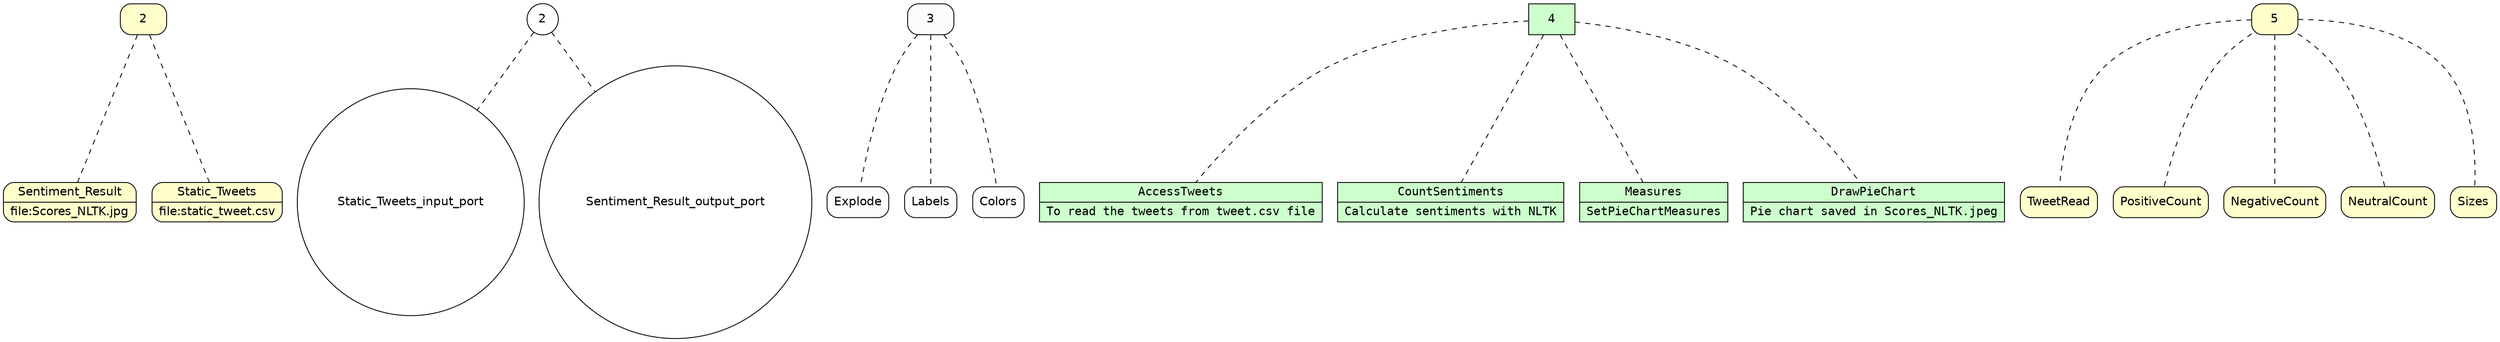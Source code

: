 
    graph{
    rankdir=TB
    edge [style=dashed]
    n0 [peripheries=1, fillcolor="#FFFFCC", style="rounded,filled", shape=record, rankdir=LR, fontname=Helvetica, label=2];
n1 [peripheries=1, fillcolor="#FFFFCC", style="rounded,filled", shape=record, rankdir=LR, fontname=Helvetica, label="{<f0> Sentiment_Result |<f1> file\:Scores_NLTK.jpg}"];
n0 -- n1;
n2 [peripheries=1, fillcolor="#FFFFCC", style="rounded,filled", shape=record, rankdir=LR, fontname=Helvetica, label="{<f0> Static_Tweets |<f1> file\:static_tweet.csv}"];
n0 -- n2;
n3 [width=0.2, shape=circle, peripheries=1, fillcolor="#FFFFFF", style="rounded,filled", fontname=Helvetica, label=2];
n4 [width=0.2, shape=circle, peripheries=1, fillcolor="#FFFFFF", style="rounded,filled", fontname=Helvetica, label=Static_Tweets_input_port];
n3 -- n4;
n5 [width=0.2, shape=circle, peripheries=1, fillcolor="#FFFFFF", style="rounded,filled", fontname=Helvetica, label=Sentiment_Result_output_port];
n3 -- n5;
n6 [fillcolor="#FCFCFC", peripheries=1, shape=box, style="rounded,filled", fontname=Helvetica, label=3];
n7 [fillcolor="#FCFCFC", peripheries=1, shape=box, style="rounded,filled", fontname=Helvetica, label=Explode];
n6 -- n7;
n8 [fillcolor="#FCFCFC", peripheries=1, shape=box, style="rounded,filled", fontname=Helvetica, label=Labels];
n6 -- n8;
n9 [fillcolor="#FCFCFC", peripheries=1, shape=box, style="rounded,filled", fontname=Helvetica, label=Colors];
n6 -- n9;
n10 [fillcolor="#CCFFCC", peripheries=1, fontname=Courier, shape=record, rankdir=LR, style=filled, label=4];
n11 [fillcolor="#CCFFCC", peripheries=1, fontname=Courier, shape=record, rankdir=LR, style=filled, label="{<f0> AccessTweets |<f1> To read the tweets from tweet.csv file}"];
n10 -- n11;
n12 [fillcolor="#CCFFCC", peripheries=1, fontname=Courier, shape=record, rankdir=LR, style=filled, label="{<f0> CountSentiments |<f1> Calculate sentiments with NLTK}"];
n10 -- n12;
n13 [fillcolor="#CCFFCC", peripheries=1, fontname=Courier, shape=record, rankdir=LR, style=filled, label="{<f0> Measures |<f1> SetPieChartMeasures}"];
n10 -- n13;
n14 [fillcolor="#CCFFCC", peripheries=1, fontname=Courier, shape=record, rankdir=LR, style=filled, label="{<f0> DrawPieChart |<f1> Pie chart saved in Scores_NLTK.jpeg}"];
n10 -- n14;
n15 [peripheries=1, fillcolor="#FFFFCC", shape=box, style="rounded,filled", fontname=Helvetica, label=5];
n16 [peripheries=1, fillcolor="#FFFFCC", shape=box, style="rounded,filled", fontname=Helvetica, label=TweetRead];
n15 -- n16;
n17 [peripheries=1, fillcolor="#FFFFCC", shape=box, style="rounded,filled", fontname=Helvetica, label=PositiveCount];
n15 -- n17;
n18 [peripheries=1, fillcolor="#FFFFCC", shape=box, style="rounded,filled", fontname=Helvetica, label=NegativeCount];
n15 -- n18;
n19 [peripheries=1, fillcolor="#FFFFCC", shape=box, style="rounded,filled", fontname=Helvetica, label=NeutralCount];
n15 -- n19;
n20 [peripheries=1, fillcolor="#FFFFCC", shape=box, style="rounded,filled", fontname=Helvetica, label=Sizes];
n15 -- n20;

    }
            